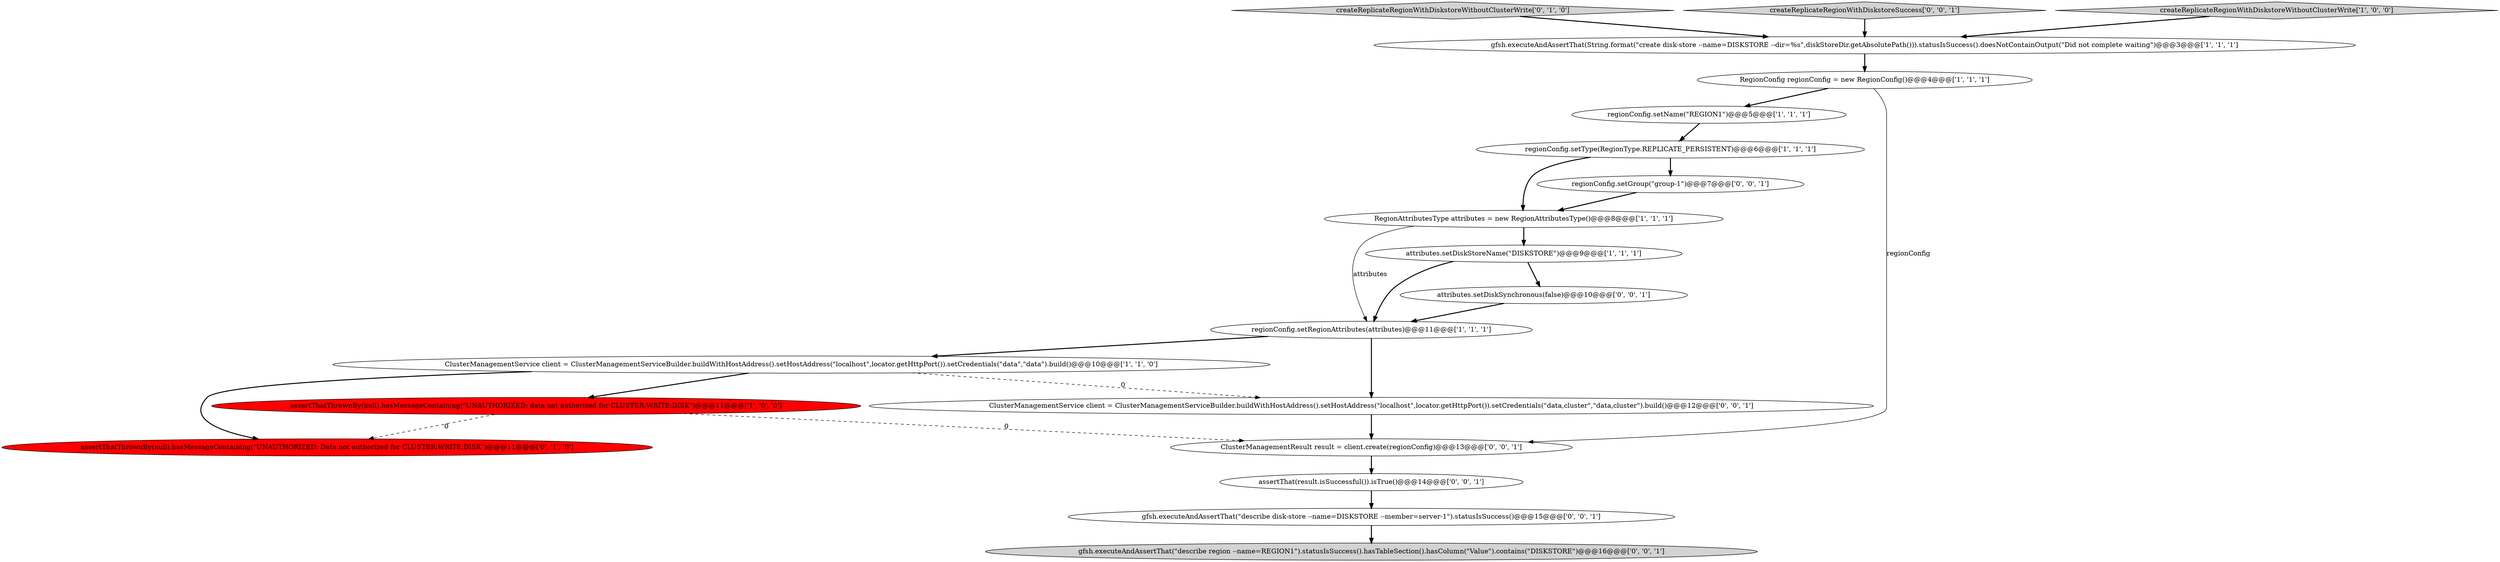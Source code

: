 digraph {
11 [style = filled, label = "assertThatThrownBy(null).hasMessageContaining(\"UNAUTHORIZED: Data not authorized for CLUSTER:WRITE:DISK\")@@@11@@@['0', '1', '0']", fillcolor = red, shape = ellipse image = "AAA1AAABBB2BBB"];
9 [style = filled, label = "RegionConfig regionConfig = new RegionConfig()@@@4@@@['1', '1', '1']", fillcolor = white, shape = ellipse image = "AAA0AAABBB1BBB"];
8 [style = filled, label = "regionConfig.setRegionAttributes(attributes)@@@11@@@['1', '1', '1']", fillcolor = white, shape = ellipse image = "AAA0AAABBB1BBB"];
0 [style = filled, label = "RegionAttributesType attributes = new RegionAttributesType()@@@8@@@['1', '1', '1']", fillcolor = white, shape = ellipse image = "AAA0AAABBB1BBB"];
10 [style = filled, label = "createReplicateRegionWithDiskstoreWithoutClusterWrite['0', '1', '0']", fillcolor = lightgray, shape = diamond image = "AAA0AAABBB2BBB"];
15 [style = filled, label = "gfsh.executeAndAssertThat(\"describe region --name=REGION1\").statusIsSuccess().hasTableSection().hasColumn(\"Value\").contains(\"DISKSTORE\")@@@16@@@['0', '0', '1']", fillcolor = lightgray, shape = ellipse image = "AAA0AAABBB3BBB"];
2 [style = filled, label = "ClusterManagementService client = ClusterManagementServiceBuilder.buildWithHostAddress().setHostAddress(\"localhost\",locator.getHttpPort()).setCredentials(\"data\",\"data\").build()@@@10@@@['1', '1', '0']", fillcolor = white, shape = ellipse image = "AAA0AAABBB1BBB"];
1 [style = filled, label = "regionConfig.setName(\"REGION1\")@@@5@@@['1', '1', '1']", fillcolor = white, shape = ellipse image = "AAA0AAABBB1BBB"];
3 [style = filled, label = "regionConfig.setType(RegionType.REPLICATE_PERSISTENT)@@@6@@@['1', '1', '1']", fillcolor = white, shape = ellipse image = "AAA0AAABBB1BBB"];
7 [style = filled, label = "assertThatThrownBy(null).hasMessageContaining(\"UNAUTHORIZED: data not authorized for CLUSTER:WRITE:DISK\")@@@11@@@['1', '0', '0']", fillcolor = red, shape = ellipse image = "AAA1AAABBB1BBB"];
14 [style = filled, label = "attributes.setDiskSynchronous(false)@@@10@@@['0', '0', '1']", fillcolor = white, shape = ellipse image = "AAA0AAABBB3BBB"];
17 [style = filled, label = "ClusterManagementService client = ClusterManagementServiceBuilder.buildWithHostAddress().setHostAddress(\"localhost\",locator.getHttpPort()).setCredentials(\"data,cluster\",\"data,cluster\").build()@@@12@@@['0', '0', '1']", fillcolor = white, shape = ellipse image = "AAA0AAABBB3BBB"];
19 [style = filled, label = "assertThat(result.isSuccessful()).isTrue()@@@14@@@['0', '0', '1']", fillcolor = white, shape = ellipse image = "AAA0AAABBB3BBB"];
13 [style = filled, label = "createReplicateRegionWithDiskstoreSuccess['0', '0', '1']", fillcolor = lightgray, shape = diamond image = "AAA0AAABBB3BBB"];
4 [style = filled, label = "gfsh.executeAndAssertThat(String.format(\"create disk-store --name=DISKSTORE --dir=%s\",diskStoreDir.getAbsolutePath())).statusIsSuccess().doesNotContainOutput(\"Did not complete waiting\")@@@3@@@['1', '1', '1']", fillcolor = white, shape = ellipse image = "AAA0AAABBB1BBB"];
18 [style = filled, label = "ClusterManagementResult result = client.create(regionConfig)@@@13@@@['0', '0', '1']", fillcolor = white, shape = ellipse image = "AAA0AAABBB3BBB"];
12 [style = filled, label = "gfsh.executeAndAssertThat(\"describe disk-store --name=DISKSTORE --member=server-1\").statusIsSuccess()@@@15@@@['0', '0', '1']", fillcolor = white, shape = ellipse image = "AAA0AAABBB3BBB"];
5 [style = filled, label = "createReplicateRegionWithDiskstoreWithoutClusterWrite['1', '0', '0']", fillcolor = lightgray, shape = diamond image = "AAA0AAABBB1BBB"];
6 [style = filled, label = "attributes.setDiskStoreName(\"DISKSTORE\")@@@9@@@['1', '1', '1']", fillcolor = white, shape = ellipse image = "AAA0AAABBB1BBB"];
16 [style = filled, label = "regionConfig.setGroup(\"group-1\")@@@7@@@['0', '0', '1']", fillcolor = white, shape = ellipse image = "AAA0AAABBB3BBB"];
4->9 [style = bold, label=""];
16->0 [style = bold, label=""];
7->18 [style = dashed, label="0"];
19->12 [style = bold, label=""];
0->6 [style = bold, label=""];
12->15 [style = bold, label=""];
1->3 [style = bold, label=""];
18->19 [style = bold, label=""];
7->11 [style = dashed, label="0"];
3->16 [style = bold, label=""];
2->17 [style = dashed, label="0"];
3->0 [style = bold, label=""];
6->14 [style = bold, label=""];
8->17 [style = bold, label=""];
8->2 [style = bold, label=""];
9->18 [style = solid, label="regionConfig"];
5->4 [style = bold, label=""];
6->8 [style = bold, label=""];
10->4 [style = bold, label=""];
0->8 [style = solid, label="attributes"];
14->8 [style = bold, label=""];
2->7 [style = bold, label=""];
9->1 [style = bold, label=""];
2->11 [style = bold, label=""];
17->18 [style = bold, label=""];
13->4 [style = bold, label=""];
}

